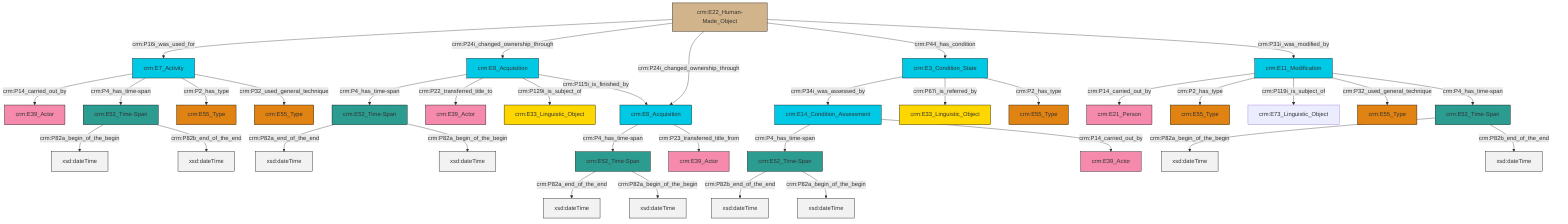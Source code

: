 graph TD
classDef Literal fill:#f2f2f2,stroke:#000000;
classDef CRM_Entity fill:#FFFFFF,stroke:#000000;
classDef Temporal_Entity fill:#00C9E6, stroke:#000000;
classDef Type fill:#E18312, stroke:#000000;
classDef Time-Span fill:#2C9C91, stroke:#000000;
classDef Appellation fill:#FFEB7F, stroke:#000000;
classDef Place fill:#008836, stroke:#000000;
classDef Persistent_Item fill:#B266B2, stroke:#000000;
classDef Conceptual_Object fill:#FFD700, stroke:#000000;
classDef Physical_Thing fill:#D2B48C, stroke:#000000;
classDef Actor fill:#f58aad, stroke:#000000;
classDef PC_Classes fill:#4ce600, stroke:#000000;
classDef Multi fill:#cccccc,stroke:#000000;

0["crm:E52_Time-Span"]:::Time-Span -->|crm:P82a_end_of_the_end| 1[xsd:dateTime]:::Literal
2["crm:E14_Condition_Assessment"]:::Temporal_Entity -->|crm:P4_has_time-span| 3["crm:E52_Time-Span"]:::Time-Span
6["crm:E7_Activity"]:::Temporal_Entity -->|crm:P14_carried_out_by| 4["crm:E39_Actor"]:::Actor
3["crm:E52_Time-Span"]:::Time-Span -->|crm:P82b_end_of_the_end| 7[xsd:dateTime]:::Literal
8["crm:E52_Time-Span"]:::Time-Span -->|crm:P82a_begin_of_the_begin| 9[xsd:dateTime]:::Literal
10["crm:E3_Condition_State"]:::Temporal_Entity -->|crm:P34i_was_assessed_by| 2["crm:E14_Condition_Assessment"]:::Temporal_Entity
11["crm:E8_Acquisition"]:::Temporal_Entity -->|crm:P4_has_time-span| 0["crm:E52_Time-Span"]:::Time-Span
18["crm:E8_Acquisition"]:::Temporal_Entity -->|crm:P4_has_time-span| 19["crm:E52_Time-Span"]:::Time-Span
10["crm:E3_Condition_State"]:::Temporal_Entity -->|crm:P67i_is_referred_by| 15["crm:E33_Linguistic_Object"]:::Conceptual_Object
12["crm:E22_Human-Made_Object"]:::Physical_Thing -->|crm:P16i_was_used_for| 6["crm:E7_Activity"]:::Temporal_Entity
20["crm:E11_Modification"]:::Temporal_Entity -->|crm:P14_carried_out_by| 21["crm:E21_Person"]:::Actor
6["crm:E7_Activity"]:::Temporal_Entity -->|crm:P4_has_time-span| 8["crm:E52_Time-Span"]:::Time-Span
19["crm:E52_Time-Span"]:::Time-Span -->|crm:P82a_end_of_the_end| 22[xsd:dateTime]:::Literal
11["crm:E8_Acquisition"]:::Temporal_Entity -->|crm:P23_transferred_title_from| 23["crm:E39_Actor"]:::Actor
12["crm:E22_Human-Made_Object"]:::Physical_Thing -->|crm:P24i_changed_ownership_through| 18["crm:E8_Acquisition"]:::Temporal_Entity
0["crm:E52_Time-Span"]:::Time-Span -->|crm:P82a_begin_of_the_begin| 24[xsd:dateTime]:::Literal
12["crm:E22_Human-Made_Object"]:::Physical_Thing -->|crm:P24i_changed_ownership_through| 11["crm:E8_Acquisition"]:::Temporal_Entity
20["crm:E11_Modification"]:::Temporal_Entity -->|crm:P2_has_type| 27["crm:E55_Type"]:::Type
30["crm:E52_Time-Span"]:::Time-Span -->|crm:P82a_begin_of_the_begin| 31[xsd:dateTime]:::Literal
20["crm:E11_Modification"]:::Temporal_Entity -->|crm:P119i_is_subject_of| 35["crm:E73_Linguistic_Object"]:::Default
20["crm:E11_Modification"]:::Temporal_Entity -->|crm:P32_used_general_technique| 32["crm:E55_Type"]:::Type
6["crm:E7_Activity"]:::Temporal_Entity -->|crm:P2_has_type| 36["crm:E55_Type"]:::Type
19["crm:E52_Time-Span"]:::Time-Span -->|crm:P82a_begin_of_the_begin| 37[xsd:dateTime]:::Literal
30["crm:E52_Time-Span"]:::Time-Span -->|crm:P82b_end_of_the_end| 39[xsd:dateTime]:::Literal
10["crm:E3_Condition_State"]:::Temporal_Entity -->|crm:P2_has_type| 40["crm:E55_Type"]:::Type
12["crm:E22_Human-Made_Object"]:::Physical_Thing -->|crm:P44_has_condition| 10["crm:E3_Condition_State"]:::Temporal_Entity
18["crm:E8_Acquisition"]:::Temporal_Entity -->|crm:P22_transferred_title_to| 28["crm:E39_Actor"]:::Actor
12["crm:E22_Human-Made_Object"]:::Physical_Thing -->|crm:P31i_was_modified_by| 20["crm:E11_Modification"]:::Temporal_Entity
18["crm:E8_Acquisition"]:::Temporal_Entity -->|crm:P129i_is_subject_of| 48["crm:E33_Linguistic_Object"]:::Conceptual_Object
3["crm:E52_Time-Span"]:::Time-Span -->|crm:P82a_begin_of_the_begin| 49[xsd:dateTime]:::Literal
8["crm:E52_Time-Span"]:::Time-Span -->|crm:P82b_end_of_the_end| 50[xsd:dateTime]:::Literal
20["crm:E11_Modification"]:::Temporal_Entity -->|crm:P4_has_time-span| 30["crm:E52_Time-Span"]:::Time-Span
6["crm:E7_Activity"]:::Temporal_Entity -->|crm:P32_used_general_technique| 52["crm:E55_Type"]:::Type
2["crm:E14_Condition_Assessment"]:::Temporal_Entity -->|crm:P14_carried_out_by| 41["crm:E39_Actor"]:::Actor
18["crm:E8_Acquisition"]:::Temporal_Entity -->|crm:P115i_is_finished_by| 11["crm:E8_Acquisition"]:::Temporal_Entity